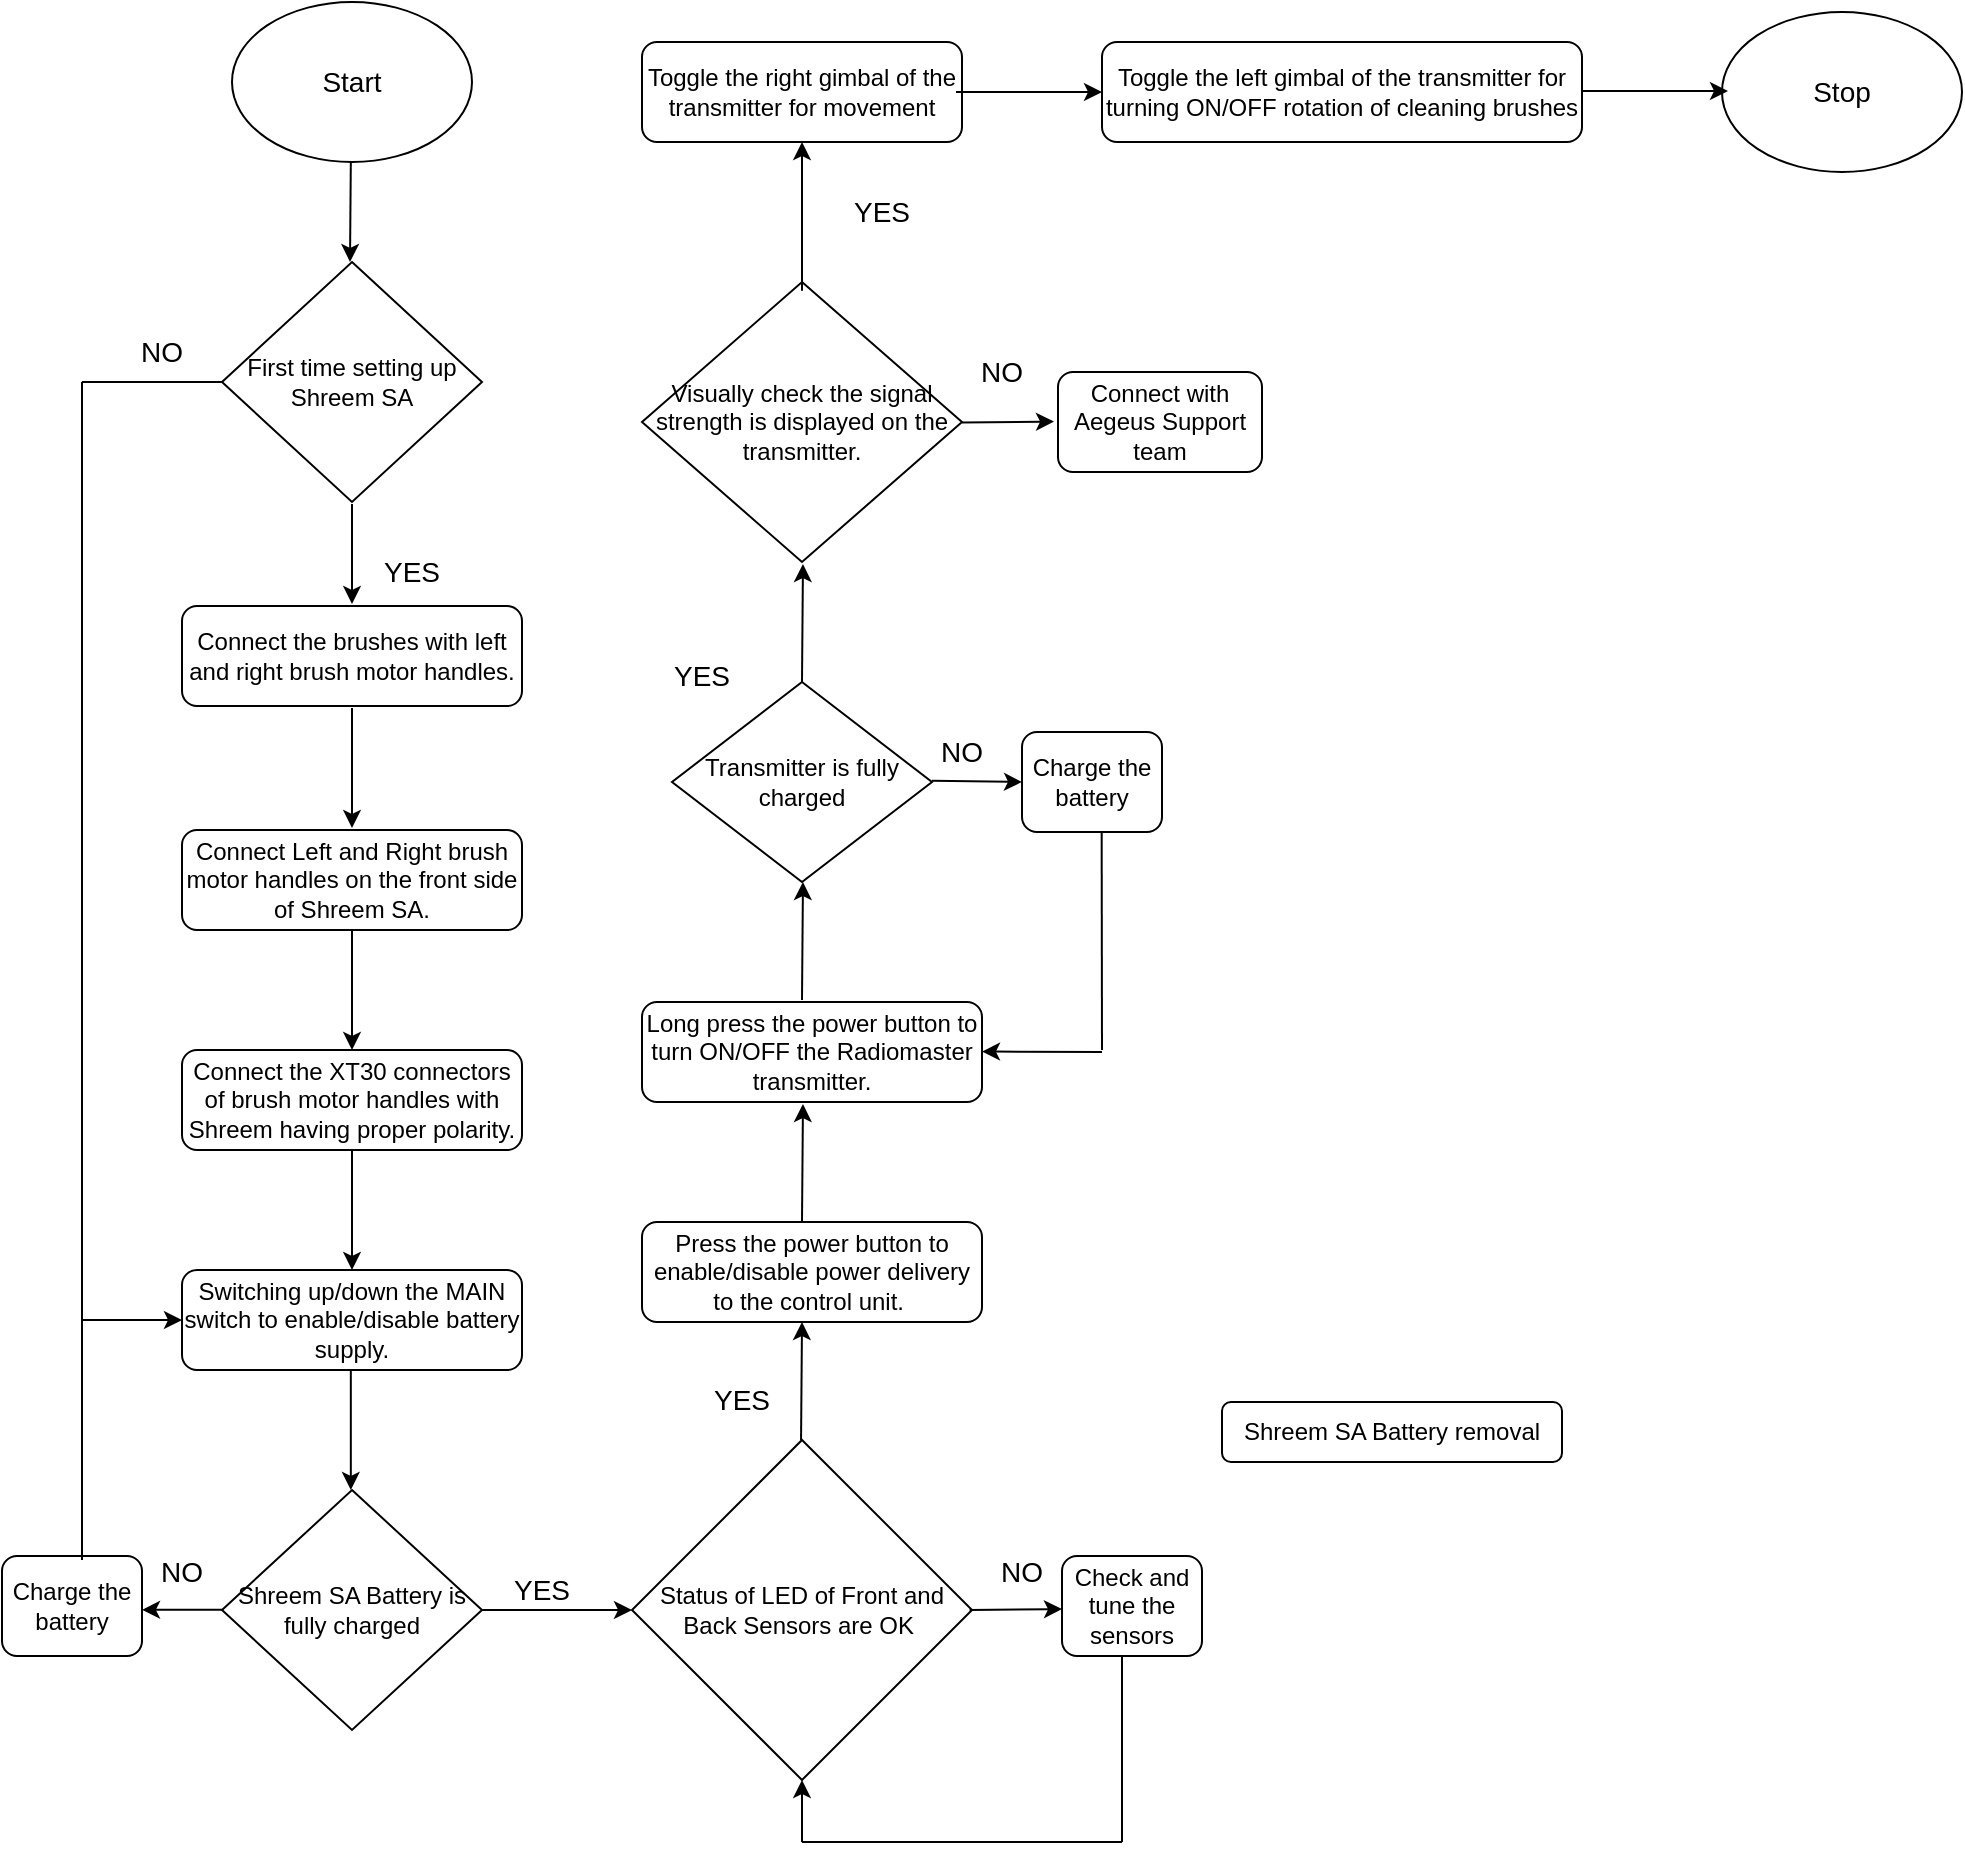 <mxfile version="25.0.3">
  <diagram id="C5RBs43oDa-KdzZeNtuy" name="Page-1">
    <mxGraphModel dx="1339" dy="640" grid="1" gridSize="10" guides="1" tooltips="1" connect="1" arrows="1" fold="1" page="1" pageScale="1" pageWidth="1169" pageHeight="1654" math="0" shadow="0">
      <root>
        <mxCell id="WIyWlLk6GJQsqaUBKTNV-0" />
        <mxCell id="WIyWlLk6GJQsqaUBKTNV-1" parent="WIyWlLk6GJQsqaUBKTNV-0" />
        <mxCell id="ZuE81GLq9ZgMECM_-Afw-1" value="&lt;span style=&quot;font-family: Arial, sans-serif; white-space-collapse: preserve;&quot;&gt;&lt;font&gt;Connect the brushes with left and right brush motor handles.&lt;/font&gt;&lt;/span&gt;" style="rounded=1;whiteSpace=wrap;html=1;fontSize=12;glass=0;strokeWidth=1;shadow=0;" vertex="1" parent="WIyWlLk6GJQsqaUBKTNV-1">
          <mxGeometry x="160" y="422" width="170" height="50" as="geometry" />
        </mxCell>
        <mxCell id="ZuE81GLq9ZgMECM_-Afw-2" value="Connect Left and Right brush motor handles on the front side of Shreem SA." style="rounded=1;whiteSpace=wrap;html=1;fontSize=12;glass=0;strokeWidth=1;shadow=0;" vertex="1" parent="WIyWlLk6GJQsqaUBKTNV-1">
          <mxGeometry x="160" y="534" width="170" height="50" as="geometry" />
        </mxCell>
        <mxCell id="ZuE81GLq9ZgMECM_-Afw-4" value="Connect the XT30 connectors of brush motor handles with Shreem having proper polarity." style="rounded=1;whiteSpace=wrap;html=1;fontSize=12;glass=0;strokeWidth=1;shadow=0;" vertex="1" parent="WIyWlLk6GJQsqaUBKTNV-1">
          <mxGeometry x="160" y="644" width="170" height="50" as="geometry" />
        </mxCell>
        <mxCell id="ZuE81GLq9ZgMECM_-Afw-5" value="&lt;div&gt;Switching up/down the MAIN switch to enable/disable battery supply.&lt;/div&gt;" style="rounded=1;whiteSpace=wrap;html=1;fontSize=12;glass=0;strokeWidth=1;shadow=0;" vertex="1" parent="WIyWlLk6GJQsqaUBKTNV-1">
          <mxGeometry x="160" y="754" width="170" height="50" as="geometry" />
        </mxCell>
        <mxCell id="ZuE81GLq9ZgMECM_-Afw-6" value="&lt;div&gt;Press the power button to enable/disable power delivery to the control unit.&amp;nbsp;&lt;/div&gt;" style="rounded=1;whiteSpace=wrap;html=1;fontSize=12;glass=0;strokeWidth=1;shadow=0;" vertex="1" parent="WIyWlLk6GJQsqaUBKTNV-1">
          <mxGeometry x="390" y="730" width="170" height="50" as="geometry" />
        </mxCell>
        <mxCell id="ZuE81GLq9ZgMECM_-Afw-7" value="Shreem SA Battery removal" style="rounded=1;whiteSpace=wrap;html=1;fontSize=12;glass=0;strokeWidth=1;shadow=0;" vertex="1" parent="WIyWlLk6GJQsqaUBKTNV-1">
          <mxGeometry x="680" y="820" width="170" height="30" as="geometry" />
        </mxCell>
        <mxCell id="ZuE81GLq9ZgMECM_-Afw-9" value="&lt;div&gt;Long press the power button to turn ON/OFF the Radiomaster transmitter.&lt;/div&gt;" style="rounded=1;whiteSpace=wrap;html=1;fontSize=12;glass=0;strokeWidth=1;shadow=0;" vertex="1" parent="WIyWlLk6GJQsqaUBKTNV-1">
          <mxGeometry x="390" y="620" width="170" height="50" as="geometry" />
        </mxCell>
        <mxCell id="ZuE81GLq9ZgMECM_-Afw-10" value="Toggle the right gimbal of the transmitter for movement" style="rounded=1;whiteSpace=wrap;html=1;fontSize=12;glass=0;strokeWidth=1;shadow=0;" vertex="1" parent="WIyWlLk6GJQsqaUBKTNV-1">
          <mxGeometry x="390" y="140" width="160" height="50" as="geometry" />
        </mxCell>
        <mxCell id="ZuE81GLq9ZgMECM_-Afw-16" value="" style="endArrow=classic;html=1;rounded=0;exitX=0.5;exitY=1;exitDx=0;exitDy=0;entryX=0.5;entryY=0;entryDx=0;entryDy=0;" edge="1" parent="WIyWlLk6GJQsqaUBKTNV-1">
          <mxGeometry width="50" height="50" relative="1" as="geometry">
            <mxPoint x="245" y="371.0" as="sourcePoint" />
            <mxPoint x="245" y="421.0" as="targetPoint" />
          </mxGeometry>
        </mxCell>
        <mxCell id="ZuE81GLq9ZgMECM_-Afw-18" value="&lt;font style=&quot;font-size: 14px;&quot;&gt;Start&lt;/font&gt;" style="ellipse;whiteSpace=wrap;html=1;" vertex="1" parent="WIyWlLk6GJQsqaUBKTNV-1">
          <mxGeometry x="185" y="120" width="120" height="80" as="geometry" />
        </mxCell>
        <mxCell id="ZuE81GLq9ZgMECM_-Afw-19" value="&lt;span style=&quot;font-family: Arial, sans-serif; white-space-collapse: preserve;&quot;&gt;&lt;font&gt;First time setting up Shreem SA&lt;/font&gt;&lt;/span&gt;" style="rhombus;whiteSpace=wrap;html=1;" vertex="1" parent="WIyWlLk6GJQsqaUBKTNV-1">
          <mxGeometry x="180" y="250" width="130" height="120" as="geometry" />
        </mxCell>
        <mxCell id="ZuE81GLq9ZgMECM_-Afw-20" value="" style="endArrow=classic;html=1;rounded=0;exitX=0.5;exitY=1;exitDx=0;exitDy=0;" edge="1" parent="WIyWlLk6GJQsqaUBKTNV-1">
          <mxGeometry width="50" height="50" relative="1" as="geometry">
            <mxPoint x="244.41" y="200.0" as="sourcePoint" />
            <mxPoint x="244" y="250" as="targetPoint" />
          </mxGeometry>
        </mxCell>
        <mxCell id="ZuE81GLq9ZgMECM_-Afw-21" value="&lt;font style=&quot;font-size: 14px;&quot;&gt;YES&lt;/font&gt;" style="text;html=1;align=center;verticalAlign=middle;whiteSpace=wrap;rounded=0;" vertex="1" parent="WIyWlLk6GJQsqaUBKTNV-1">
          <mxGeometry x="245" y="390" width="60" height="30" as="geometry" />
        </mxCell>
        <mxCell id="ZuE81GLq9ZgMECM_-Afw-22" value="&lt;font style=&quot;font-size: 14px;&quot;&gt;NO&lt;/font&gt;" style="text;html=1;align=center;verticalAlign=middle;whiteSpace=wrap;rounded=0;" vertex="1" parent="WIyWlLk6GJQsqaUBKTNV-1">
          <mxGeometry x="120" y="280" width="60" height="30" as="geometry" />
        </mxCell>
        <mxCell id="ZuE81GLq9ZgMECM_-Afw-26" value="" style="endArrow=classic;html=1;rounded=0;exitX=0.5;exitY=1;exitDx=0;exitDy=0;entryX=0.5;entryY=0;entryDx=0;entryDy=0;" edge="1" parent="WIyWlLk6GJQsqaUBKTNV-1">
          <mxGeometry width="50" height="50" relative="1" as="geometry">
            <mxPoint x="245" y="473.0" as="sourcePoint" />
            <mxPoint x="245" y="533" as="targetPoint" />
          </mxGeometry>
        </mxCell>
        <mxCell id="ZuE81GLq9ZgMECM_-Afw-27" value="" style="endArrow=classic;html=1;rounded=0;exitX=0.5;exitY=1;exitDx=0;exitDy=0;entryX=0.5;entryY=0;entryDx=0;entryDy=0;" edge="1" parent="WIyWlLk6GJQsqaUBKTNV-1">
          <mxGeometry width="50" height="50" relative="1" as="geometry">
            <mxPoint x="245" y="584.0" as="sourcePoint" />
            <mxPoint x="245" y="644" as="targetPoint" />
          </mxGeometry>
        </mxCell>
        <mxCell id="ZuE81GLq9ZgMECM_-Afw-28" value="" style="endArrow=classic;html=1;rounded=0;exitX=0.5;exitY=1;exitDx=0;exitDy=0;entryX=0.5;entryY=0;entryDx=0;entryDy=0;" edge="1" parent="WIyWlLk6GJQsqaUBKTNV-1">
          <mxGeometry width="50" height="50" relative="1" as="geometry">
            <mxPoint x="245" y="694.0" as="sourcePoint" />
            <mxPoint x="245" y="754" as="targetPoint" />
          </mxGeometry>
        </mxCell>
        <mxCell id="ZuE81GLq9ZgMECM_-Afw-29" value="" style="endArrow=classic;html=1;rounded=0;exitX=0.5;exitY=1;exitDx=0;exitDy=0;entryX=0.5;entryY=0;entryDx=0;entryDy=0;" edge="1" parent="WIyWlLk6GJQsqaUBKTNV-1">
          <mxGeometry width="50" height="50" relative="1" as="geometry">
            <mxPoint x="244.41" y="804.0" as="sourcePoint" />
            <mxPoint x="244.41" y="864" as="targetPoint" />
          </mxGeometry>
        </mxCell>
        <mxCell id="ZuE81GLq9ZgMECM_-Afw-30" value="Shreem SA Battery is fully charged" style="rhombus;whiteSpace=wrap;html=1;" vertex="1" parent="WIyWlLk6GJQsqaUBKTNV-1">
          <mxGeometry x="180" y="864" width="130" height="120" as="geometry" />
        </mxCell>
        <mxCell id="ZuE81GLq9ZgMECM_-Afw-31" value="&lt;font style=&quot;font-size: 14px;&quot;&gt;YES&lt;/font&gt;" style="text;html=1;align=center;verticalAlign=middle;whiteSpace=wrap;rounded=0;" vertex="1" parent="WIyWlLk6GJQsqaUBKTNV-1">
          <mxGeometry x="310" y="899" width="60" height="30" as="geometry" />
        </mxCell>
        <mxCell id="ZuE81GLq9ZgMECM_-Afw-32" value="" style="endArrow=classic;html=1;rounded=0;exitX=0.5;exitY=1;exitDx=0;exitDy=0;entryX=0;entryY=0.5;entryDx=0;entryDy=0;" edge="1" parent="WIyWlLk6GJQsqaUBKTNV-1" target="ZuE81GLq9ZgMECM_-Afw-49">
          <mxGeometry width="50" height="50" relative="1" as="geometry">
            <mxPoint x="310" y="924.0" as="sourcePoint" />
            <mxPoint x="380" y="924" as="targetPoint" />
          </mxGeometry>
        </mxCell>
        <mxCell id="ZuE81GLq9ZgMECM_-Afw-37" value="" style="endArrow=none;html=1;rounded=0;entryX=0;entryY=0.5;entryDx=0;entryDy=0;" edge="1" parent="WIyWlLk6GJQsqaUBKTNV-1" target="ZuE81GLq9ZgMECM_-Afw-19">
          <mxGeometry width="50" height="50" relative="1" as="geometry">
            <mxPoint x="110" y="310" as="sourcePoint" />
            <mxPoint x="290" y="380" as="targetPoint" />
          </mxGeometry>
        </mxCell>
        <mxCell id="ZuE81GLq9ZgMECM_-Afw-38" value="" style="endArrow=none;html=1;rounded=0;" edge="1" parent="WIyWlLk6GJQsqaUBKTNV-1">
          <mxGeometry width="50" height="50" relative="1" as="geometry">
            <mxPoint x="110" y="780" as="sourcePoint" />
            <mxPoint x="110" y="310" as="targetPoint" />
          </mxGeometry>
        </mxCell>
        <mxCell id="ZuE81GLq9ZgMECM_-Afw-39" value="" style="endArrow=classic;html=1;rounded=0;entryX=0;entryY=0.5;entryDx=0;entryDy=0;" edge="1" parent="WIyWlLk6GJQsqaUBKTNV-1" target="ZuE81GLq9ZgMECM_-Afw-5">
          <mxGeometry width="50" height="50" relative="1" as="geometry">
            <mxPoint x="110" y="779" as="sourcePoint" />
            <mxPoint x="290" y="730" as="targetPoint" />
          </mxGeometry>
        </mxCell>
        <mxCell id="ZuE81GLq9ZgMECM_-Afw-40" value="&lt;div&gt;Charge the battery&lt;/div&gt;" style="rounded=1;whiteSpace=wrap;html=1;fontSize=12;glass=0;strokeWidth=1;shadow=0;" vertex="1" parent="WIyWlLk6GJQsqaUBKTNV-1">
          <mxGeometry x="70" y="897" width="70" height="50" as="geometry" />
        </mxCell>
        <mxCell id="ZuE81GLq9ZgMECM_-Afw-41" value="" style="endArrow=classic;html=1;rounded=0;entryX=1;entryY=0.5;entryDx=0;entryDy=0;" edge="1" parent="WIyWlLk6GJQsqaUBKTNV-1">
          <mxGeometry width="50" height="50" relative="1" as="geometry">
            <mxPoint x="180" y="923.92" as="sourcePoint" />
            <mxPoint x="140" y="923.92" as="targetPoint" />
          </mxGeometry>
        </mxCell>
        <mxCell id="ZuE81GLq9ZgMECM_-Afw-42" value="&lt;font style=&quot;font-size: 14px;&quot;&gt;NO&lt;/font&gt;" style="text;html=1;align=center;verticalAlign=middle;whiteSpace=wrap;rounded=0;" vertex="1" parent="WIyWlLk6GJQsqaUBKTNV-1">
          <mxGeometry x="130" y="890" width="60" height="30" as="geometry" />
        </mxCell>
        <mxCell id="ZuE81GLq9ZgMECM_-Afw-43" value="" style="endArrow=none;html=1;rounded=0;" edge="1" parent="WIyWlLk6GJQsqaUBKTNV-1">
          <mxGeometry width="50" height="50" relative="1" as="geometry">
            <mxPoint x="110" y="899" as="sourcePoint" />
            <mxPoint x="110" y="780" as="targetPoint" />
          </mxGeometry>
        </mxCell>
        <mxCell id="ZuE81GLq9ZgMECM_-Afw-48" value="" style="endArrow=classic;html=1;rounded=0;exitX=0.5;exitY=1;exitDx=0;exitDy=0;" edge="1" parent="WIyWlLk6GJQsqaUBKTNV-1">
          <mxGeometry width="50" height="50" relative="1" as="geometry">
            <mxPoint x="470" y="730.0" as="sourcePoint" />
            <mxPoint x="470.48" y="671" as="targetPoint" />
          </mxGeometry>
        </mxCell>
        <mxCell id="ZuE81GLq9ZgMECM_-Afw-49" value="Status of LED of Front and Back Sensors are OK&amp;nbsp;" style="rhombus;whiteSpace=wrap;html=1;" vertex="1" parent="WIyWlLk6GJQsqaUBKTNV-1">
          <mxGeometry x="385" y="839" width="170" height="170" as="geometry" />
        </mxCell>
        <mxCell id="ZuE81GLq9ZgMECM_-Afw-50" value="" style="endArrow=classic;html=1;rounded=0;exitX=0.5;exitY=1;exitDx=0;exitDy=0;" edge="1" parent="WIyWlLk6GJQsqaUBKTNV-1">
          <mxGeometry width="50" height="50" relative="1" as="geometry">
            <mxPoint x="469.52" y="839.0" as="sourcePoint" />
            <mxPoint x="470" y="780" as="targetPoint" />
          </mxGeometry>
        </mxCell>
        <mxCell id="ZuE81GLq9ZgMECM_-Afw-51" value="&lt;font style=&quot;font-size: 14px;&quot;&gt;YES&lt;/font&gt;" style="text;html=1;align=center;verticalAlign=middle;whiteSpace=wrap;rounded=0;" vertex="1" parent="WIyWlLk6GJQsqaUBKTNV-1">
          <mxGeometry x="410" y="804" width="60" height="30" as="geometry" />
        </mxCell>
        <mxCell id="ZuE81GLq9ZgMECM_-Afw-52" value="&lt;font style=&quot;font-size: 14px;&quot;&gt;NO&lt;/font&gt;" style="text;html=1;align=center;verticalAlign=middle;whiteSpace=wrap;rounded=0;" vertex="1" parent="WIyWlLk6GJQsqaUBKTNV-1">
          <mxGeometry x="550" y="890" width="60" height="30" as="geometry" />
        </mxCell>
        <mxCell id="ZuE81GLq9ZgMECM_-Afw-53" value="" style="endArrow=classic;html=1;rounded=0;entryX=0;entryY=0.5;entryDx=0;entryDy=0;exitX=0.993;exitY=0.5;exitDx=0;exitDy=0;exitPerimeter=0;" edge="1" parent="WIyWlLk6GJQsqaUBKTNV-1" source="ZuE81GLq9ZgMECM_-Afw-49">
          <mxGeometry width="50" height="50" relative="1" as="geometry">
            <mxPoint x="550" y="923.52" as="sourcePoint" />
            <mxPoint x="600" y="923.52" as="targetPoint" />
          </mxGeometry>
        </mxCell>
        <mxCell id="ZuE81GLq9ZgMECM_-Afw-54" value="&lt;div&gt;Check and tune the sensors&lt;/div&gt;" style="rounded=1;whiteSpace=wrap;html=1;fontSize=12;glass=0;strokeWidth=1;shadow=0;" vertex="1" parent="WIyWlLk6GJQsqaUBKTNV-1">
          <mxGeometry x="600" y="897" width="70" height="50" as="geometry" />
        </mxCell>
        <mxCell id="ZuE81GLq9ZgMECM_-Afw-55" value="" style="endArrow=classic;html=1;rounded=0;" edge="1" parent="WIyWlLk6GJQsqaUBKTNV-1">
          <mxGeometry width="50" height="50" relative="1" as="geometry">
            <mxPoint x="470" y="1040" as="sourcePoint" />
            <mxPoint x="470" y="1009" as="targetPoint" />
            <Array as="points">
              <mxPoint x="470" y="1030" />
            </Array>
          </mxGeometry>
        </mxCell>
        <mxCell id="ZuE81GLq9ZgMECM_-Afw-56" value="" style="endArrow=none;html=1;rounded=0;" edge="1" parent="WIyWlLk6GJQsqaUBKTNV-1">
          <mxGeometry width="50" height="50" relative="1" as="geometry">
            <mxPoint x="630" y="1040" as="sourcePoint" />
            <mxPoint x="630" y="947" as="targetPoint" />
          </mxGeometry>
        </mxCell>
        <mxCell id="ZuE81GLq9ZgMECM_-Afw-57" value="" style="endArrow=none;html=1;rounded=0;" edge="1" parent="WIyWlLk6GJQsqaUBKTNV-1">
          <mxGeometry width="50" height="50" relative="1" as="geometry">
            <mxPoint x="470" y="1040" as="sourcePoint" />
            <mxPoint x="630" y="1040" as="targetPoint" />
          </mxGeometry>
        </mxCell>
        <mxCell id="ZuE81GLq9ZgMECM_-Afw-58" value="" style="endArrow=classic;html=1;rounded=0;exitX=0.5;exitY=1;exitDx=0;exitDy=0;" edge="1" parent="WIyWlLk6GJQsqaUBKTNV-1">
          <mxGeometry width="50" height="50" relative="1" as="geometry">
            <mxPoint x="470" y="619.0" as="sourcePoint" />
            <mxPoint x="470.48" y="560" as="targetPoint" />
          </mxGeometry>
        </mxCell>
        <mxCell id="ZuE81GLq9ZgMECM_-Afw-59" value="Transmitter is fully charged" style="rhombus;whiteSpace=wrap;html=1;" vertex="1" parent="WIyWlLk6GJQsqaUBKTNV-1">
          <mxGeometry x="405" y="460" width="130" height="100" as="geometry" />
        </mxCell>
        <mxCell id="ZuE81GLq9ZgMECM_-Afw-60" value="&lt;font style=&quot;font-size: 14px;&quot;&gt;YES&lt;/font&gt;" style="text;html=1;align=center;verticalAlign=middle;whiteSpace=wrap;rounded=0;" vertex="1" parent="WIyWlLk6GJQsqaUBKTNV-1">
          <mxGeometry x="390" y="442" width="60" height="30" as="geometry" />
        </mxCell>
        <mxCell id="ZuE81GLq9ZgMECM_-Afw-61" value="" style="endArrow=classic;html=1;rounded=0;exitX=0.5;exitY=1;exitDx=0;exitDy=0;" edge="1" parent="WIyWlLk6GJQsqaUBKTNV-1">
          <mxGeometry width="50" height="50" relative="1" as="geometry">
            <mxPoint x="470" y="460.0" as="sourcePoint" />
            <mxPoint x="470.48" y="401" as="targetPoint" />
          </mxGeometry>
        </mxCell>
        <mxCell id="ZuE81GLq9ZgMECM_-Afw-62" value="Visually check the signal strength is displayed on the transmitter." style="rhombus;whiteSpace=wrap;html=1;" vertex="1" parent="WIyWlLk6GJQsqaUBKTNV-1">
          <mxGeometry x="390" y="260" width="160" height="140" as="geometry" />
        </mxCell>
        <mxCell id="ZuE81GLq9ZgMECM_-Afw-63" value="&lt;div&gt;Charge the battery&lt;/div&gt;" style="rounded=1;whiteSpace=wrap;html=1;fontSize=12;glass=0;strokeWidth=1;shadow=0;" vertex="1" parent="WIyWlLk6GJQsqaUBKTNV-1">
          <mxGeometry x="580" y="485" width="70" height="50" as="geometry" />
        </mxCell>
        <mxCell id="ZuE81GLq9ZgMECM_-Afw-65" value="" style="endArrow=classic;html=1;rounded=0;exitX=0.5;exitY=1;exitDx=0;exitDy=0;" edge="1" parent="WIyWlLk6GJQsqaUBKTNV-1">
          <mxGeometry width="50" height="50" relative="1" as="geometry">
            <mxPoint x="535" y="509.41" as="sourcePoint" />
            <mxPoint x="580" y="510" as="targetPoint" />
          </mxGeometry>
        </mxCell>
        <mxCell id="ZuE81GLq9ZgMECM_-Afw-66" value="&lt;font style=&quot;font-size: 14px;&quot;&gt;NO&lt;/font&gt;" style="text;html=1;align=center;verticalAlign=middle;whiteSpace=wrap;rounded=0;" vertex="1" parent="WIyWlLk6GJQsqaUBKTNV-1">
          <mxGeometry x="520" y="480" width="60" height="30" as="geometry" />
        </mxCell>
        <mxCell id="ZuE81GLq9ZgMECM_-Afw-68" value="" style="endArrow=classic;html=1;rounded=0;entryX=1;entryY=0.5;entryDx=0;entryDy=0;" edge="1" parent="WIyWlLk6GJQsqaUBKTNV-1">
          <mxGeometry width="50" height="50" relative="1" as="geometry">
            <mxPoint x="620" y="645" as="sourcePoint" />
            <mxPoint x="560" y="644.76" as="targetPoint" />
          </mxGeometry>
        </mxCell>
        <mxCell id="ZuE81GLq9ZgMECM_-Afw-69" value="" style="endArrow=none;html=1;rounded=0;entryX=0.569;entryY=1.002;entryDx=0;entryDy=0;entryPerimeter=0;" edge="1" parent="WIyWlLk6GJQsqaUBKTNV-1" target="ZuE81GLq9ZgMECM_-Afw-63">
          <mxGeometry width="50" height="50" relative="1" as="geometry">
            <mxPoint x="620" y="644" as="sourcePoint" />
            <mxPoint x="620" y="539" as="targetPoint" />
          </mxGeometry>
        </mxCell>
        <mxCell id="ZuE81GLq9ZgMECM_-Afw-70" value="&lt;font style=&quot;font-size: 14px;&quot;&gt;YES&lt;/font&gt;" style="text;html=1;align=center;verticalAlign=middle;whiteSpace=wrap;rounded=0;" vertex="1" parent="WIyWlLk6GJQsqaUBKTNV-1">
          <mxGeometry x="480" y="210" width="60" height="30" as="geometry" />
        </mxCell>
        <mxCell id="ZuE81GLq9ZgMECM_-Afw-71" value="" style="endArrow=classic;html=1;rounded=0;exitX=0.5;exitY=1;exitDx=0;exitDy=0;" edge="1" parent="WIyWlLk6GJQsqaUBKTNV-1">
          <mxGeometry width="50" height="50" relative="1" as="geometry">
            <mxPoint x="470" y="264.38" as="sourcePoint" />
            <mxPoint x="470" y="190" as="targetPoint" />
          </mxGeometry>
        </mxCell>
        <mxCell id="ZuE81GLq9ZgMECM_-Afw-72" value="Toggle the left gimbal of the transmitter for turning ON/OFF rotation of cleaning brushes" style="rounded=1;whiteSpace=wrap;html=1;fontSize=12;glass=0;strokeWidth=1;shadow=0;" vertex="1" parent="WIyWlLk6GJQsqaUBKTNV-1">
          <mxGeometry x="620" y="140" width="240" height="50" as="geometry" />
        </mxCell>
        <mxCell id="ZuE81GLq9ZgMECM_-Afw-73" value="&lt;font style=&quot;font-size: 14px;&quot;&gt;NO&lt;/font&gt;" style="text;html=1;align=center;verticalAlign=middle;whiteSpace=wrap;rounded=0;" vertex="1" parent="WIyWlLk6GJQsqaUBKTNV-1">
          <mxGeometry x="540" y="290" width="60" height="30" as="geometry" />
        </mxCell>
        <mxCell id="ZuE81GLq9ZgMECM_-Afw-76" value="" style="endArrow=classic;html=1;rounded=0;entryX=0;entryY=0.5;entryDx=0;entryDy=0;exitX=0.993;exitY=0.5;exitDx=0;exitDy=0;exitPerimeter=0;" edge="1" parent="WIyWlLk6GJQsqaUBKTNV-1">
          <mxGeometry width="50" height="50" relative="1" as="geometry">
            <mxPoint x="550" y="330.24" as="sourcePoint" />
            <mxPoint x="596" y="329.76" as="targetPoint" />
          </mxGeometry>
        </mxCell>
        <mxCell id="ZuE81GLq9ZgMECM_-Afw-79" value="&lt;font style=&quot;font-size: 14px;&quot;&gt;Stop&lt;/font&gt;" style="ellipse;whiteSpace=wrap;html=1;" vertex="1" parent="WIyWlLk6GJQsqaUBKTNV-1">
          <mxGeometry x="930" y="125" width="120" height="80" as="geometry" />
        </mxCell>
        <mxCell id="ZuE81GLq9ZgMECM_-Afw-80" value="" style="endArrow=classic;html=1;rounded=0;entryX=0;entryY=0.5;entryDx=0;entryDy=0;exitX=0.993;exitY=0.5;exitDx=0;exitDy=0;exitPerimeter=0;" edge="1" parent="WIyWlLk6GJQsqaUBKTNV-1" target="ZuE81GLq9ZgMECM_-Afw-72">
          <mxGeometry width="50" height="50" relative="1" as="geometry">
            <mxPoint x="547" y="164.95" as="sourcePoint" />
            <mxPoint x="593" y="164.47" as="targetPoint" />
          </mxGeometry>
        </mxCell>
        <mxCell id="ZuE81GLq9ZgMECM_-Afw-81" value="" style="endArrow=classic;html=1;rounded=0;entryX=0;entryY=0.5;entryDx=0;entryDy=0;exitX=0.993;exitY=0.5;exitDx=0;exitDy=0;exitPerimeter=0;" edge="1" parent="WIyWlLk6GJQsqaUBKTNV-1">
          <mxGeometry width="50" height="50" relative="1" as="geometry">
            <mxPoint x="860" y="164.47" as="sourcePoint" />
            <mxPoint x="933" y="164.52" as="targetPoint" />
          </mxGeometry>
        </mxCell>
        <mxCell id="ZuE81GLq9ZgMECM_-Afw-83" value="&lt;div&gt;Connect with Aegeus Support team&lt;/div&gt;" style="rounded=1;whiteSpace=wrap;html=1;fontSize=12;glass=0;strokeWidth=1;shadow=0;" vertex="1" parent="WIyWlLk6GJQsqaUBKTNV-1">
          <mxGeometry x="598" y="305" width="102" height="50" as="geometry" />
        </mxCell>
      </root>
    </mxGraphModel>
  </diagram>
</mxfile>
